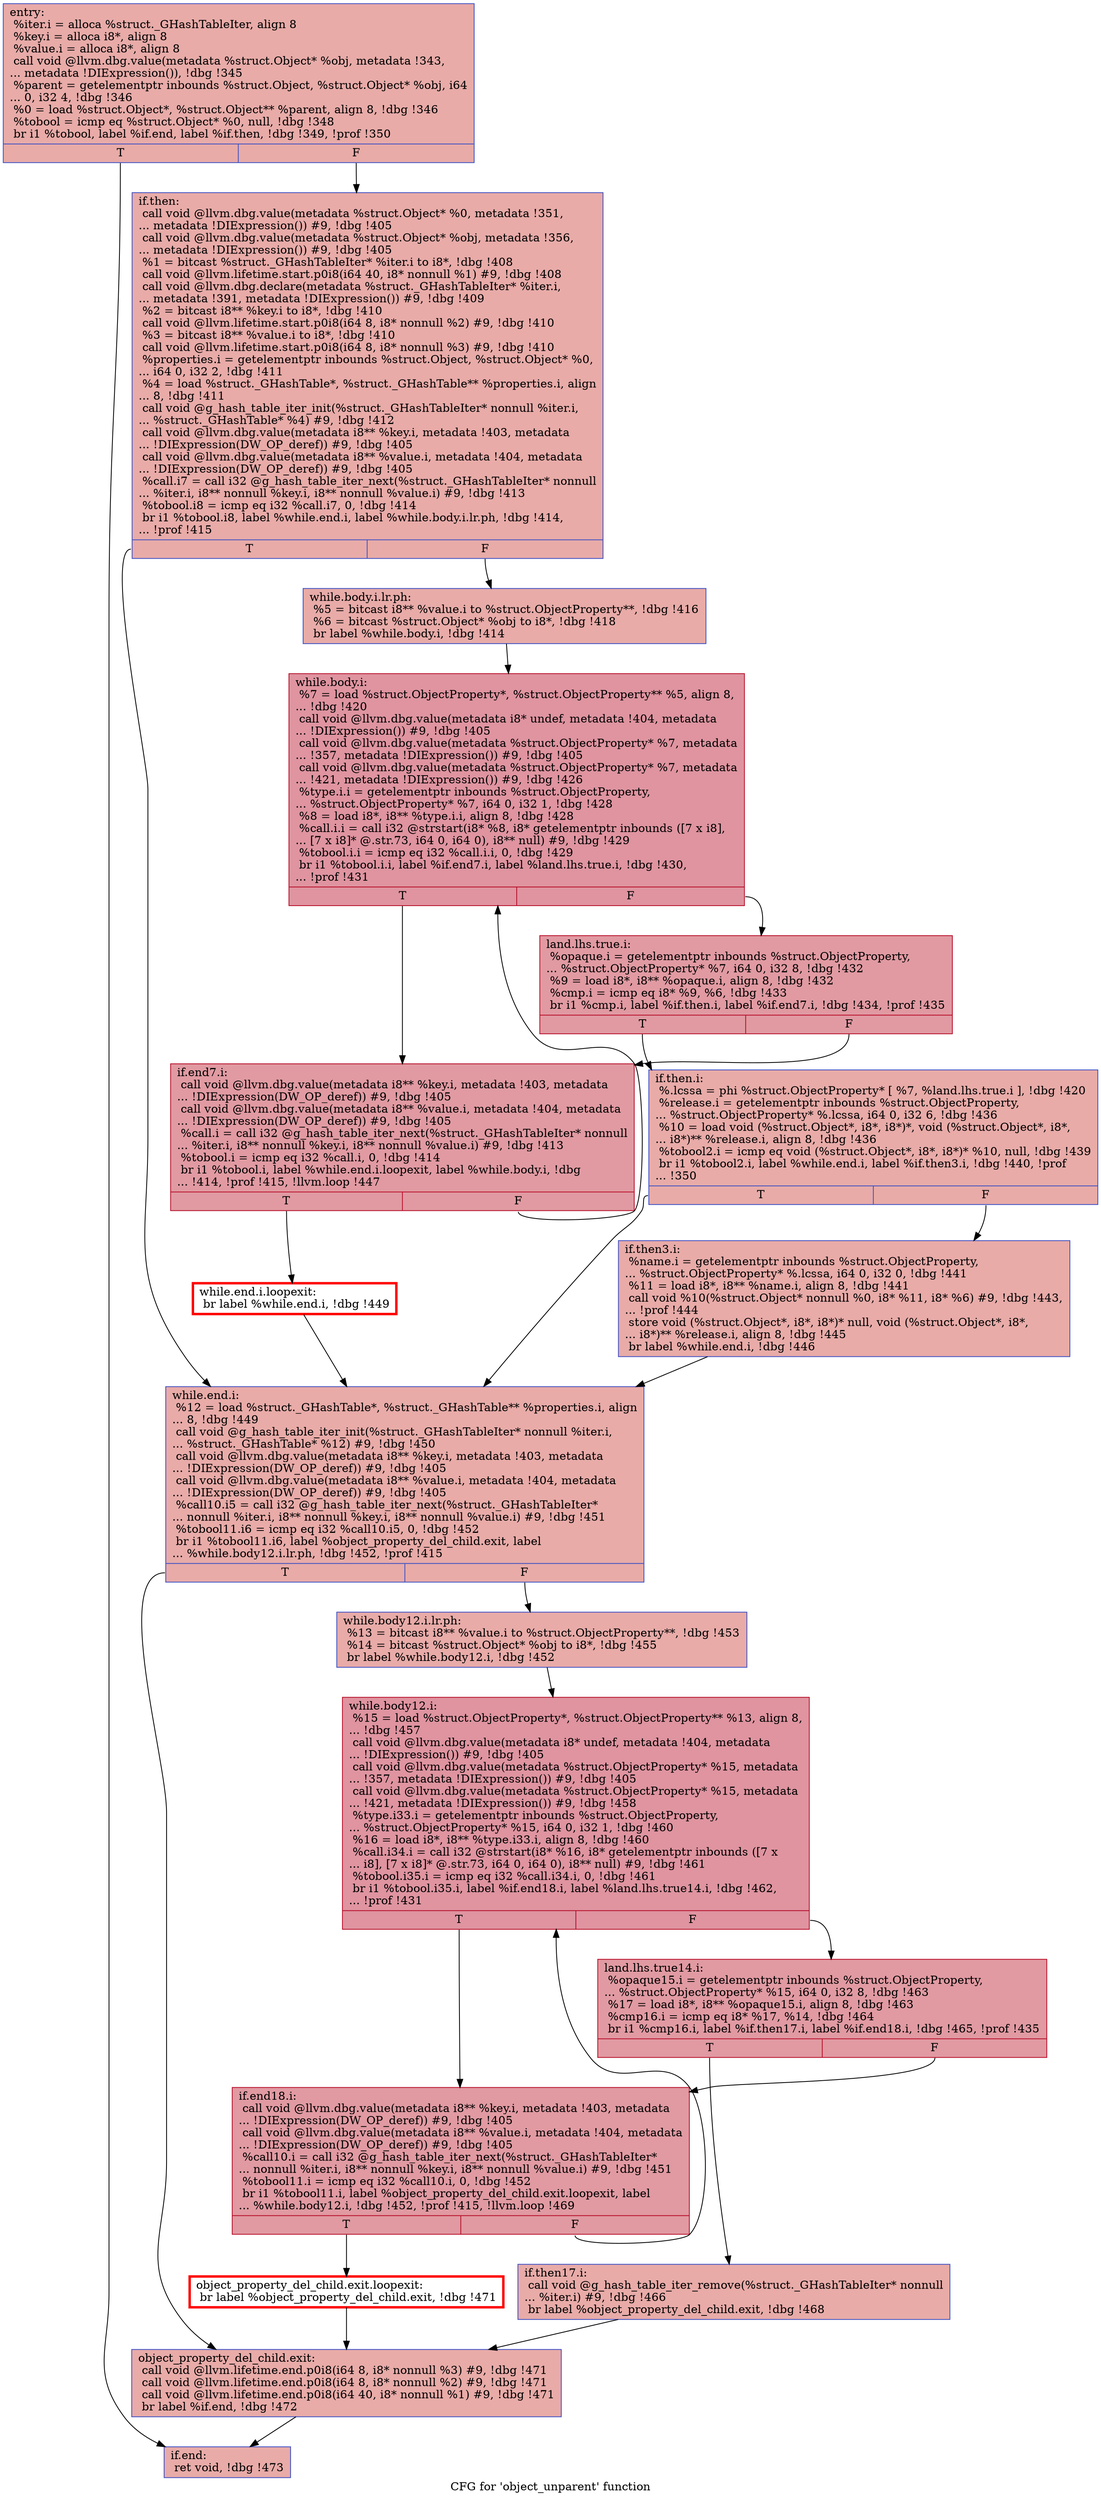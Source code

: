 digraph "CFG for 'object_unparent' function" {
	label="CFG for 'object_unparent' function";

	Node0x55ee22528d70 [shape=record,color="#3d50c3ff", style=filled, fillcolor="#cc403a70",label="{entry:\l  %iter.i = alloca %struct._GHashTableIter, align 8\l  %key.i = alloca i8*, align 8\l  %value.i = alloca i8*, align 8\l  call void @llvm.dbg.value(metadata %struct.Object* %obj, metadata !343,\l... metadata !DIExpression()), !dbg !345\l  %parent = getelementptr inbounds %struct.Object, %struct.Object* %obj, i64\l... 0, i32 4, !dbg !346\l  %0 = load %struct.Object*, %struct.Object** %parent, align 8, !dbg !346\l  %tobool = icmp eq %struct.Object* %0, null, !dbg !348\l  br i1 %tobool, label %if.end, label %if.then, !dbg !349, !prof !350\l|{<s0>T|<s1>F}}"];
	Node0x55ee22528d70:s0 -> Node0x55ee2255be60;
	Node0x55ee22528d70:s1 -> Node0x55ee225290e0;
	Node0x55ee225290e0 [shape=record,color="#3d50c3ff", style=filled, fillcolor="#cc403a70",label="{if.then:                                          \l  call void @llvm.dbg.value(metadata %struct.Object* %0, metadata !351,\l... metadata !DIExpression()) #9, !dbg !405\l  call void @llvm.dbg.value(metadata %struct.Object* %obj, metadata !356,\l... metadata !DIExpression()) #9, !dbg !405\l  %1 = bitcast %struct._GHashTableIter* %iter.i to i8*, !dbg !408\l  call void @llvm.lifetime.start.p0i8(i64 40, i8* nonnull %1) #9, !dbg !408\l  call void @llvm.dbg.declare(metadata %struct._GHashTableIter* %iter.i,\l... metadata !391, metadata !DIExpression()) #9, !dbg !409\l  %2 = bitcast i8** %key.i to i8*, !dbg !410\l  call void @llvm.lifetime.start.p0i8(i64 8, i8* nonnull %2) #9, !dbg !410\l  %3 = bitcast i8** %value.i to i8*, !dbg !410\l  call void @llvm.lifetime.start.p0i8(i64 8, i8* nonnull %3) #9, !dbg !410\l  %properties.i = getelementptr inbounds %struct.Object, %struct.Object* %0,\l... i64 0, i32 2, !dbg !411\l  %4 = load %struct._GHashTable*, %struct._GHashTable** %properties.i, align\l... 8, !dbg !411\l  call void @g_hash_table_iter_init(%struct._GHashTableIter* nonnull %iter.i,\l... %struct._GHashTable* %4) #9, !dbg !412\l  call void @llvm.dbg.value(metadata i8** %key.i, metadata !403, metadata\l... !DIExpression(DW_OP_deref)) #9, !dbg !405\l  call void @llvm.dbg.value(metadata i8** %value.i, metadata !404, metadata\l... !DIExpression(DW_OP_deref)) #9, !dbg !405\l  %call.i7 = call i32 @g_hash_table_iter_next(%struct._GHashTableIter* nonnull\l... %iter.i, i8** nonnull %key.i, i8** nonnull %value.i) #9, !dbg !413\l  %tobool.i8 = icmp eq i32 %call.i7, 0, !dbg !414\l  br i1 %tobool.i8, label %while.end.i, label %while.body.i.lr.ph, !dbg !414,\l... !prof !415\l|{<s0>T|<s1>F}}"];
	Node0x55ee225290e0:s0 -> Node0x55ee22608fd0;
	Node0x55ee225290e0:s1 -> Node0x55ee22a3ad50;
	Node0x55ee22a3ad50 [shape=record,color="#3d50c3ff", style=filled, fillcolor="#cc403a70",label="{while.body.i.lr.ph:                               \l  %5 = bitcast i8** %value.i to %struct.ObjectProperty**, !dbg !416\l  %6 = bitcast %struct.Object* %obj to i8*, !dbg !418\l  br label %while.body.i, !dbg !414\l}"];
	Node0x55ee22a3ad50 -> Node0x55ee227a7020;
	Node0x55ee227a7020 [shape=record,color="#b70d28ff", style=filled, fillcolor="#b70d2870",label="{while.body.i:                                     \l  %7 = load %struct.ObjectProperty*, %struct.ObjectProperty** %5, align 8,\l... !dbg !420\l  call void @llvm.dbg.value(metadata i8* undef, metadata !404, metadata\l... !DIExpression()) #9, !dbg !405\l  call void @llvm.dbg.value(metadata %struct.ObjectProperty* %7, metadata\l... !357, metadata !DIExpression()) #9, !dbg !405\l  call void @llvm.dbg.value(metadata %struct.ObjectProperty* %7, metadata\l... !421, metadata !DIExpression()) #9, !dbg !426\l  %type.i.i = getelementptr inbounds %struct.ObjectProperty,\l... %struct.ObjectProperty* %7, i64 0, i32 1, !dbg !428\l  %8 = load i8*, i8** %type.i.i, align 8, !dbg !428\l  %call.i.i = call i32 @strstart(i8* %8, i8* getelementptr inbounds ([7 x i8],\l... [7 x i8]* @.str.73, i64 0, i64 0), i8** null) #9, !dbg !429\l  %tobool.i.i = icmp eq i32 %call.i.i, 0, !dbg !429\l  br i1 %tobool.i.i, label %if.end7.i, label %land.lhs.true.i, !dbg !430,\l... !prof !431\l|{<s0>T|<s1>F}}"];
	Node0x55ee227a7020:s0 -> Node0x55ee22601dc0;
	Node0x55ee227a7020:s1 -> Node0x55ee22602980;
	Node0x55ee22602980 [shape=record,color="#b70d28ff", style=filled, fillcolor="#bb1b2c70",label="{land.lhs.true.i:                                  \l  %opaque.i = getelementptr inbounds %struct.ObjectProperty,\l... %struct.ObjectProperty* %7, i64 0, i32 8, !dbg !432\l  %9 = load i8*, i8** %opaque.i, align 8, !dbg !432\l  %cmp.i = icmp eq i8* %9, %6, !dbg !433\l  br i1 %cmp.i, label %if.then.i, label %if.end7.i, !dbg !434, !prof !435\l|{<s0>T|<s1>F}}"];
	Node0x55ee22602980:s0 -> Node0x55ee2282cce0;
	Node0x55ee22602980:s1 -> Node0x55ee22601dc0;
	Node0x55ee2282cce0 [shape=record,color="#3d50c3ff", style=filled, fillcolor="#cc403a70",label="{if.then.i:                                        \l  %.lcssa = phi %struct.ObjectProperty* [ %7, %land.lhs.true.i ], !dbg !420\l  %release.i = getelementptr inbounds %struct.ObjectProperty,\l... %struct.ObjectProperty* %.lcssa, i64 0, i32 6, !dbg !436\l  %10 = load void (%struct.Object*, i8*, i8*)*, void (%struct.Object*, i8*,\l... i8*)** %release.i, align 8, !dbg !436\l  %tobool2.i = icmp eq void (%struct.Object*, i8*, i8*)* %10, null, !dbg !439\l  br i1 %tobool2.i, label %while.end.i, label %if.then3.i, !dbg !440, !prof\l... !350\l|{<s0>T|<s1>F}}"];
	Node0x55ee2282cce0:s0 -> Node0x55ee22608fd0;
	Node0x55ee2282cce0:s1 -> Node0x55ee226098f0;
	Node0x55ee226098f0 [shape=record,color="#3d50c3ff", style=filled, fillcolor="#cc403a70",label="{if.then3.i:                                       \l  %name.i = getelementptr inbounds %struct.ObjectProperty,\l... %struct.ObjectProperty* %.lcssa, i64 0, i32 0, !dbg !441\l  %11 = load i8*, i8** %name.i, align 8, !dbg !441\l  call void %10(%struct.Object* nonnull %0, i8* %11, i8* %6) #9, !dbg !443,\l... !prof !444\l  store void (%struct.Object*, i8*, i8*)* null, void (%struct.Object*, i8*,\l... i8*)** %release.i, align 8, !dbg !445\l  br label %while.end.i, !dbg !446\l}"];
	Node0x55ee226098f0 -> Node0x55ee22608fd0;
	Node0x55ee22601dc0 [shape=record,color="#b70d28ff", style=filled, fillcolor="#bb1b2c70",label="{if.end7.i:                                        \l  call void @llvm.dbg.value(metadata i8** %key.i, metadata !403, metadata\l... !DIExpression(DW_OP_deref)) #9, !dbg !405\l  call void @llvm.dbg.value(metadata i8** %value.i, metadata !404, metadata\l... !DIExpression(DW_OP_deref)) #9, !dbg !405\l  %call.i = call i32 @g_hash_table_iter_next(%struct._GHashTableIter* nonnull\l... %iter.i, i8** nonnull %key.i, i8** nonnull %value.i) #9, !dbg !413\l  %tobool.i = icmp eq i32 %call.i, 0, !dbg !414\l  br i1 %tobool.i, label %while.end.i.loopexit, label %while.body.i, !dbg\l... !414, !prof !415, !llvm.loop !447\l|{<s0>T|<s1>F}}"];
	Node0x55ee22601dc0:s0 -> Node0x55ee226279b0;
	Node0x55ee22601dc0:s1 -> Node0x55ee227a7020;
	Node0x55ee226279b0 [shape=record,penwidth=3.0, color="red",label="{while.end.i.loopexit:                             \l  br label %while.end.i, !dbg !449\l}"];
	Node0x55ee226279b0 -> Node0x55ee22608fd0;
	Node0x55ee22608fd0 [shape=record,color="#3d50c3ff", style=filled, fillcolor="#cc403a70",label="{while.end.i:                                      \l  %12 = load %struct._GHashTable*, %struct._GHashTable** %properties.i, align\l... 8, !dbg !449\l  call void @g_hash_table_iter_init(%struct._GHashTableIter* nonnull %iter.i,\l... %struct._GHashTable* %12) #9, !dbg !450\l  call void @llvm.dbg.value(metadata i8** %key.i, metadata !403, metadata\l... !DIExpression(DW_OP_deref)) #9, !dbg !405\l  call void @llvm.dbg.value(metadata i8** %value.i, metadata !404, metadata\l... !DIExpression(DW_OP_deref)) #9, !dbg !405\l  %call10.i5 = call i32 @g_hash_table_iter_next(%struct._GHashTableIter*\l... nonnull %iter.i, i8** nonnull %key.i, i8** nonnull %value.i) #9, !dbg !451\l  %tobool11.i6 = icmp eq i32 %call10.i5, 0, !dbg !452\l  br i1 %tobool11.i6, label %object_property_del_child.exit, label\l... %while.body12.i.lr.ph, !dbg !452, !prof !415\l|{<s0>T|<s1>F}}"];
	Node0x55ee22608fd0:s0 -> Node0x55ee225eedb0;
	Node0x55ee22608fd0:s1 -> Node0x55ee22515cc0;
	Node0x55ee22515cc0 [shape=record,color="#3d50c3ff", style=filled, fillcolor="#cc403a70",label="{while.body12.i.lr.ph:                             \l  %13 = bitcast i8** %value.i to %struct.ObjectProperty**, !dbg !453\l  %14 = bitcast %struct.Object* %obj to i8*, !dbg !455\l  br label %while.body12.i, !dbg !452\l}"];
	Node0x55ee22515cc0 -> Node0x55ee225eeaa0;
	Node0x55ee225eeaa0 [shape=record,color="#b70d28ff", style=filled, fillcolor="#b70d2870",label="{while.body12.i:                                   \l  %15 = load %struct.ObjectProperty*, %struct.ObjectProperty** %13, align 8,\l... !dbg !457\l  call void @llvm.dbg.value(metadata i8* undef, metadata !404, metadata\l... !DIExpression()) #9, !dbg !405\l  call void @llvm.dbg.value(metadata %struct.ObjectProperty* %15, metadata\l... !357, metadata !DIExpression()) #9, !dbg !405\l  call void @llvm.dbg.value(metadata %struct.ObjectProperty* %15, metadata\l... !421, metadata !DIExpression()) #9, !dbg !458\l  %type.i33.i = getelementptr inbounds %struct.ObjectProperty,\l... %struct.ObjectProperty* %15, i64 0, i32 1, !dbg !460\l  %16 = load i8*, i8** %type.i33.i, align 8, !dbg !460\l  %call.i34.i = call i32 @strstart(i8* %16, i8* getelementptr inbounds ([7 x\l... i8], [7 x i8]* @.str.73, i64 0, i64 0), i8** null) #9, !dbg !461\l  %tobool.i35.i = icmp eq i32 %call.i34.i, 0, !dbg !461\l  br i1 %tobool.i35.i, label %if.end18.i, label %land.lhs.true14.i, !dbg !462,\l... !prof !431\l|{<s0>T|<s1>F}}"];
	Node0x55ee225eeaa0:s0 -> Node0x55ee2282d000;
	Node0x55ee225eeaa0:s1 -> Node0x55ee225ee790;
	Node0x55ee225ee790 [shape=record,color="#b70d28ff", style=filled, fillcolor="#bb1b2c70",label="{land.lhs.true14.i:                                \l  %opaque15.i = getelementptr inbounds %struct.ObjectProperty,\l... %struct.ObjectProperty* %15, i64 0, i32 8, !dbg !463\l  %17 = load i8*, i8** %opaque15.i, align 8, !dbg !463\l  %cmp16.i = icmp eq i8* %17, %14, !dbg !464\l  br i1 %cmp16.i, label %if.then17.i, label %if.end18.i, !dbg !465, !prof !435\l|{<s0>T|<s1>F}}"];
	Node0x55ee225ee790:s0 -> Node0x55ee22774ce0;
	Node0x55ee225ee790:s1 -> Node0x55ee2282d000;
	Node0x55ee22774ce0 [shape=record,color="#3d50c3ff", style=filled, fillcolor="#cc403a70",label="{if.then17.i:                                      \l  call void @g_hash_table_iter_remove(%struct._GHashTableIter* nonnull\l... %iter.i) #9, !dbg !466\l  br label %object_property_del_child.exit, !dbg !468\l}"];
	Node0x55ee22774ce0 -> Node0x55ee225eedb0;
	Node0x55ee2282d000 [shape=record,color="#b70d28ff", style=filled, fillcolor="#bb1b2c70",label="{if.end18.i:                                       \l  call void @llvm.dbg.value(metadata i8** %key.i, metadata !403, metadata\l... !DIExpression(DW_OP_deref)) #9, !dbg !405\l  call void @llvm.dbg.value(metadata i8** %value.i, metadata !404, metadata\l... !DIExpression(DW_OP_deref)) #9, !dbg !405\l  %call10.i = call i32 @g_hash_table_iter_next(%struct._GHashTableIter*\l... nonnull %iter.i, i8** nonnull %key.i, i8** nonnull %value.i) #9, !dbg !451\l  %tobool11.i = icmp eq i32 %call10.i, 0, !dbg !452\l  br i1 %tobool11.i, label %object_property_del_child.exit.loopexit, label\l... %while.body12.i, !dbg !452, !prof !415, !llvm.loop !469\l|{<s0>T|<s1>F}}"];
	Node0x55ee2282d000:s0 -> Node0x55ee225c5f70;
	Node0x55ee2282d000:s1 -> Node0x55ee225eeaa0;
	Node0x55ee225c5f70 [shape=record,penwidth=3.0, color="red",label="{object_property_del_child.exit.loopexit:          \l  br label %object_property_del_child.exit, !dbg !471\l}"];
	Node0x55ee225c5f70 -> Node0x55ee225eedb0;
	Node0x55ee225eedb0 [shape=record,color="#3d50c3ff", style=filled, fillcolor="#cc403a70",label="{object_property_del_child.exit:                   \l  call void @llvm.lifetime.end.p0i8(i64 8, i8* nonnull %3) #9, !dbg !471\l  call void @llvm.lifetime.end.p0i8(i64 8, i8* nonnull %2) #9, !dbg !471\l  call void @llvm.lifetime.end.p0i8(i64 40, i8* nonnull %1) #9, !dbg !471\l  br label %if.end, !dbg !472\l}"];
	Node0x55ee225eedb0 -> Node0x55ee2255be60;
	Node0x55ee2255be60 [shape=record,color="#3d50c3ff", style=filled, fillcolor="#cc403a70",label="{if.end:                                           \l  ret void, !dbg !473\l}"];
}
